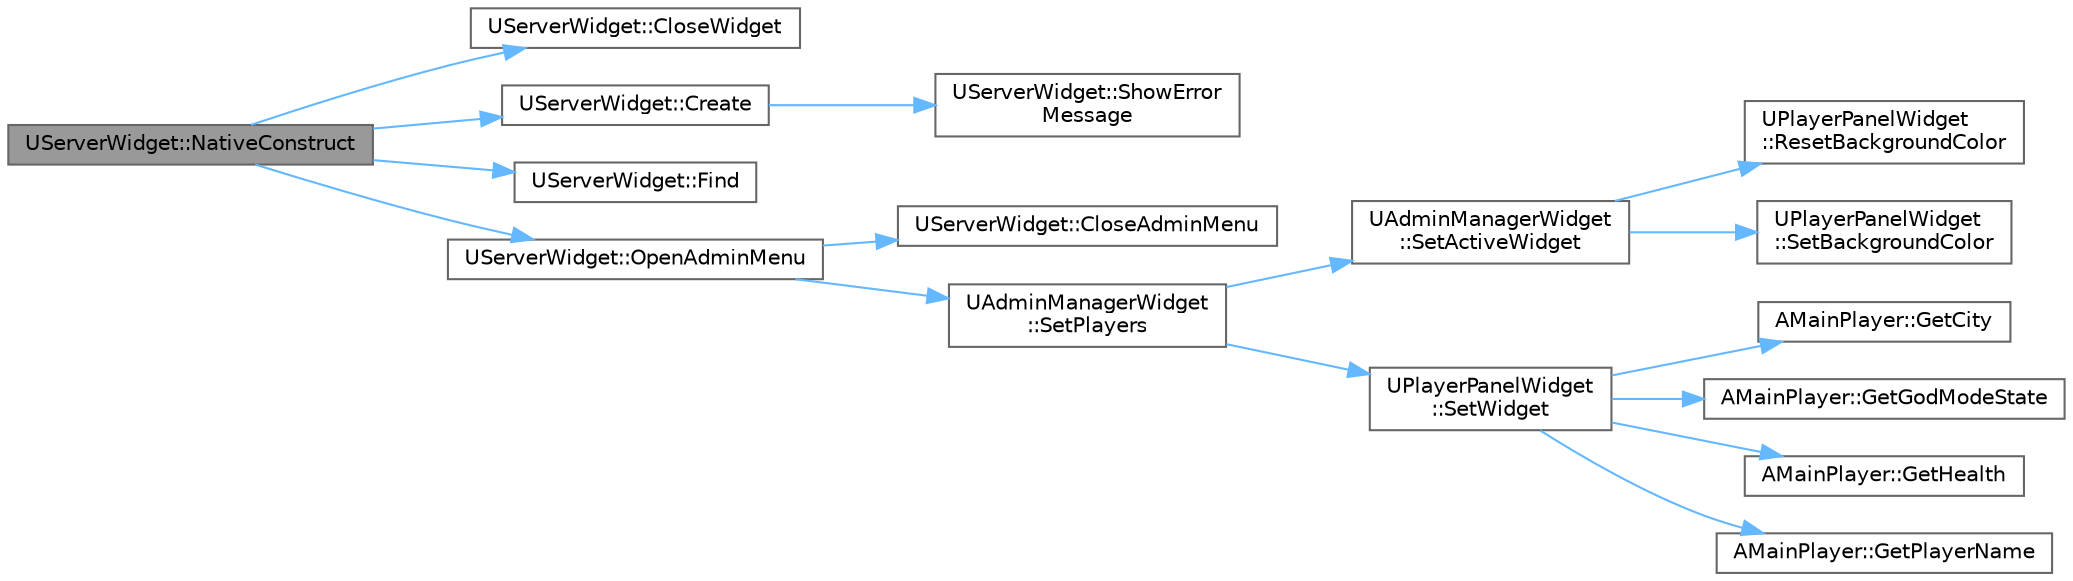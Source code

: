 digraph "UServerWidget::NativeConstruct"
{
 // LATEX_PDF_SIZE
  bgcolor="transparent";
  edge [fontname=Helvetica,fontsize=10,labelfontname=Helvetica,labelfontsize=10];
  node [fontname=Helvetica,fontsize=10,shape=box,height=0.2,width=0.4];
  rankdir="LR";
  Node1 [id="Node000001",label="UServerWidget::NativeConstruct",height=0.2,width=0.4,color="gray40", fillcolor="grey60", style="filled", fontcolor="black",tooltip=" "];
  Node1 -> Node2 [id="edge1_Node000001_Node000002",color="steelblue1",style="solid",tooltip=" "];
  Node2 [id="Node000002",label="UServerWidget::CloseWidget",height=0.2,width=0.4,color="grey40", fillcolor="white", style="filled",URL="$class_u_server_widget.html#a3d805bb6e7999814bb2422680f06c7ff",tooltip=" "];
  Node1 -> Node3 [id="edge2_Node000001_Node000003",color="steelblue1",style="solid",tooltip=" "];
  Node3 [id="Node000003",label="UServerWidget::Create",height=0.2,width=0.4,color="grey40", fillcolor="white", style="filled",URL="$class_u_server_widget.html#a9baae27d00f8e7726fcb8ead7e0781d2",tooltip=" "];
  Node3 -> Node4 [id="edge3_Node000003_Node000004",color="steelblue1",style="solid",tooltip=" "];
  Node4 [id="Node000004",label="UServerWidget::ShowError\lMessage",height=0.2,width=0.4,color="grey40", fillcolor="white", style="filled",URL="$class_u_server_widget.html#a6d4684106098fac964a829a1e77540fe",tooltip=" "];
  Node1 -> Node5 [id="edge4_Node000001_Node000005",color="steelblue1",style="solid",tooltip=" "];
  Node5 [id="Node000005",label="UServerWidget::Find",height=0.2,width=0.4,color="grey40", fillcolor="white", style="filled",URL="$class_u_server_widget.html#aafb24a3470b65b9f75adf1b1c18633d9",tooltip=" "];
  Node1 -> Node6 [id="edge5_Node000001_Node000006",color="steelblue1",style="solid",tooltip=" "];
  Node6 [id="Node000006",label="UServerWidget::OpenAdminMenu",height=0.2,width=0.4,color="grey40", fillcolor="white", style="filled",URL="$class_u_server_widget.html#a7b0f82f1cd233dd2f6824aa0dc48f837",tooltip=" "];
  Node6 -> Node7 [id="edge6_Node000006_Node000007",color="steelblue1",style="solid",tooltip=" "];
  Node7 [id="Node000007",label="UServerWidget::CloseAdminMenu",height=0.2,width=0.4,color="grey40", fillcolor="white", style="filled",URL="$class_u_server_widget.html#a200e1c96e6c9712e2e7c744dfcef0e35",tooltip=" "];
  Node6 -> Node8 [id="edge7_Node000006_Node000008",color="steelblue1",style="solid",tooltip=" "];
  Node8 [id="Node000008",label="UAdminManagerWidget\l::SetPlayers",height=0.2,width=0.4,color="grey40", fillcolor="white", style="filled",URL="$class_u_admin_manager_widget.html#af832b6df2dcb87de66fc3283c49667ec",tooltip=" "];
  Node8 -> Node9 [id="edge8_Node000008_Node000009",color="steelblue1",style="solid",tooltip=" "];
  Node9 [id="Node000009",label="UAdminManagerWidget\l::SetActiveWidget",height=0.2,width=0.4,color="grey40", fillcolor="white", style="filled",URL="$class_u_admin_manager_widget.html#a361118e6c9a1c61edac13bc8b33de356",tooltip=" "];
  Node9 -> Node10 [id="edge9_Node000009_Node000010",color="steelblue1",style="solid",tooltip=" "];
  Node10 [id="Node000010",label="UPlayerPanelWidget\l::ResetBackgroundColor",height=0.2,width=0.4,color="grey40", fillcolor="white", style="filled",URL="$class_u_player_panel_widget.html#a7acf82adc1fd40e772a5794ab5e7efa7",tooltip=" "];
  Node9 -> Node11 [id="edge10_Node000009_Node000011",color="steelblue1",style="solid",tooltip=" "];
  Node11 [id="Node000011",label="UPlayerPanelWidget\l::SetBackgroundColor",height=0.2,width=0.4,color="grey40", fillcolor="white", style="filled",URL="$class_u_player_panel_widget.html#a185f11831d0220689344ee80cbfe4b39",tooltip=" "];
  Node8 -> Node12 [id="edge11_Node000008_Node000012",color="steelblue1",style="solid",tooltip=" "];
  Node12 [id="Node000012",label="UPlayerPanelWidget\l::SetWidget",height=0.2,width=0.4,color="grey40", fillcolor="white", style="filled",URL="$class_u_player_panel_widget.html#a26f1e40225320b87e8f2ab9f61bf53b3",tooltip=" "];
  Node12 -> Node13 [id="edge12_Node000012_Node000013",color="steelblue1",style="solid",tooltip=" "];
  Node13 [id="Node000013",label="AMainPlayer::GetCity",height=0.2,width=0.4,color="grey40", fillcolor="white", style="filled",URL="$class_a_main_player.html#a9af4922763eeab2f8f4abc0eb9d02e6a",tooltip=" "];
  Node12 -> Node14 [id="edge13_Node000012_Node000014",color="steelblue1",style="solid",tooltip=" "];
  Node14 [id="Node000014",label="AMainPlayer::GetGodModeState",height=0.2,width=0.4,color="grey40", fillcolor="white", style="filled",URL="$class_a_main_player.html#aa0d296395e08a4e8f279ea9062bf88fe",tooltip=" "];
  Node12 -> Node15 [id="edge14_Node000012_Node000015",color="steelblue1",style="solid",tooltip=" "];
  Node15 [id="Node000015",label="AMainPlayer::GetHealth",height=0.2,width=0.4,color="grey40", fillcolor="white", style="filled",URL="$class_a_main_player.html#ab8f8ca587e4109a1aaf069ca948dd63c",tooltip=" "];
  Node12 -> Node16 [id="edge15_Node000012_Node000016",color="steelblue1",style="solid",tooltip=" "];
  Node16 [id="Node000016",label="AMainPlayer::GetPlayerName",height=0.2,width=0.4,color="grey40", fillcolor="white", style="filled",URL="$class_a_main_player.html#a255d726e0153eff5d401e24db2afc547",tooltip=" "];
}
